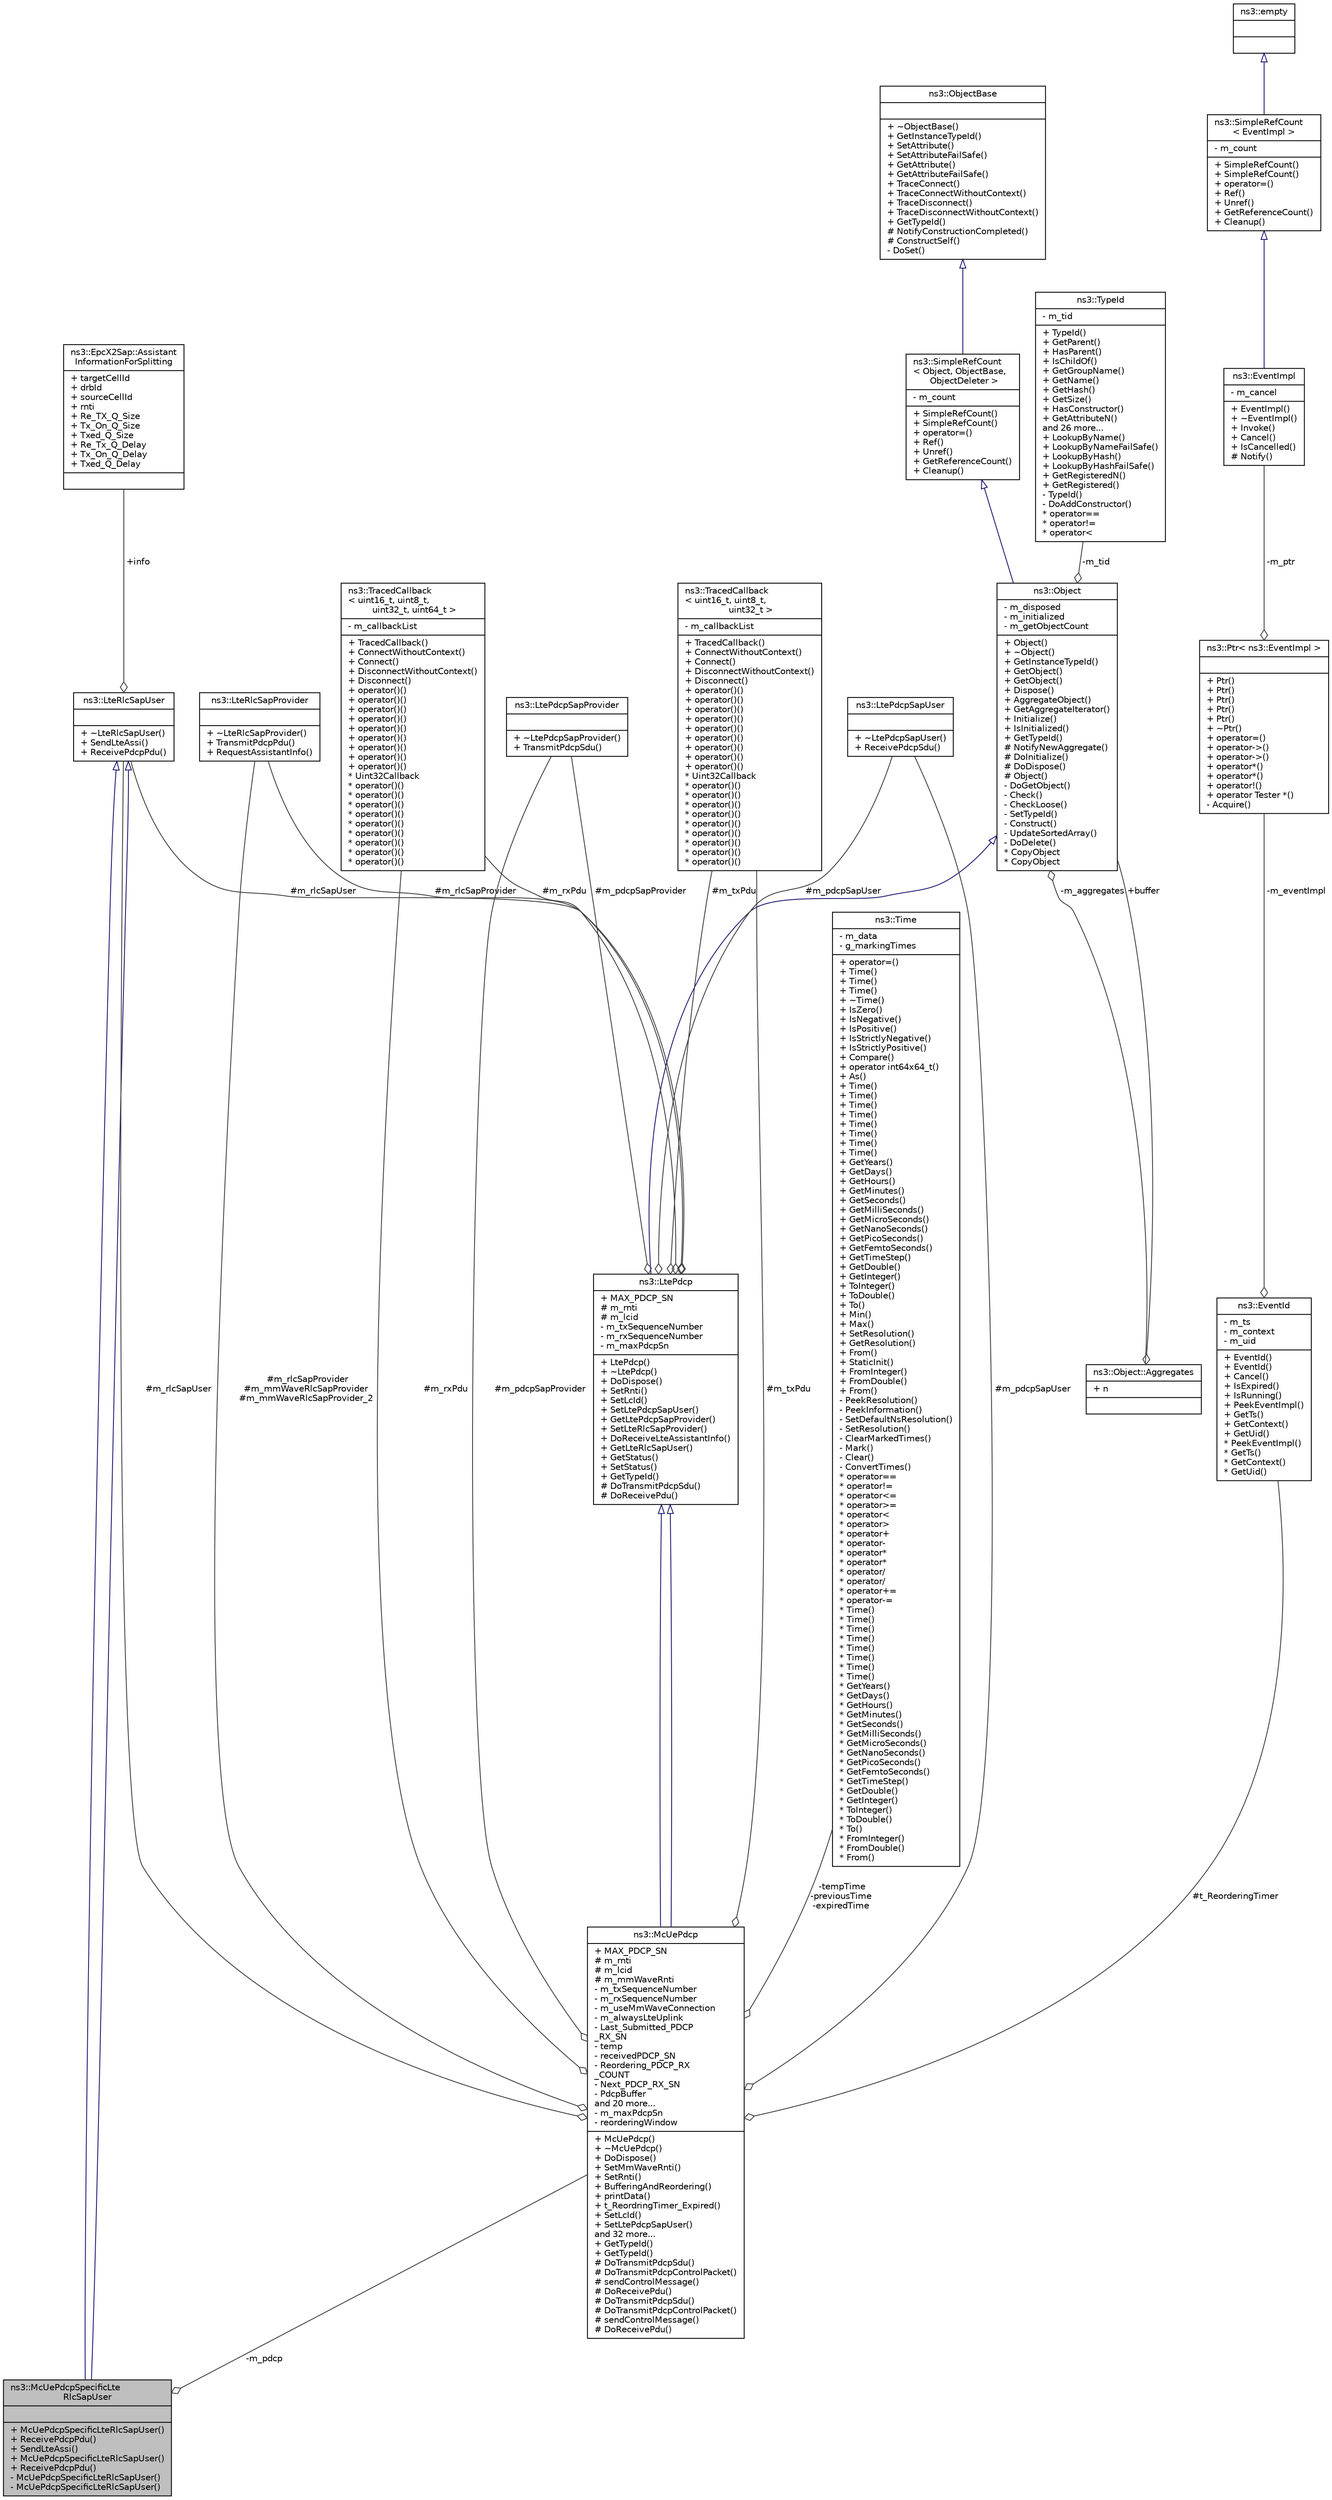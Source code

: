 digraph "ns3::McUePdcpSpecificLteRlcSapUser"
{
  edge [fontname="Helvetica",fontsize="10",labelfontname="Helvetica",labelfontsize="10"];
  node [fontname="Helvetica",fontsize="10",shape=record];
  Node1 [label="{ns3::McUePdcpSpecificLte\lRlcSapUser\n||+ McUePdcpSpecificLteRlcSapUser()\l+ ReceivePdcpPdu()\l+ SendLteAssi()\l+ McUePdcpSpecificLteRlcSapUser()\l+ ReceivePdcpPdu()\l- McUePdcpSpecificLteRlcSapUser()\l- McUePdcpSpecificLteRlcSapUser()\l}",height=0.2,width=0.4,color="black", fillcolor="grey75", style="filled", fontcolor="black"];
  Node2 -> Node1 [dir="back",color="midnightblue",fontsize="10",style="solid",arrowtail="onormal"];
  Node2 [label="{ns3::LteRlcSapUser\n||+ ~LteRlcSapUser()\l+ SendLteAssi()\l+ ReceivePdcpPdu()\l}",height=0.2,width=0.4,color="black", fillcolor="white", style="filled",URL="$d9/d10/classns3_1_1LteRlcSapUser.html"];
  Node3 -> Node2 [color="grey25",fontsize="10",style="solid",label=" +info" ,arrowhead="odiamond"];
  Node3 [label="{ns3::EpcX2Sap::Assistant\lInformationForSplitting\n|+ targetCellId\l+ drbId\l+ sourceCellId\l+ rnti\l+ Re_TX_Q_Size\l+ Tx_On_Q_Size\l+ Txed_Q_Size\l+ Re_Tx_Q_Delay\l+ Tx_On_Q_Delay\l+ Txed_Q_Delay\l|}",height=0.2,width=0.4,color="black", fillcolor="white", style="filled",URL="$db/d2f/structns3_1_1EpcX2Sap_1_1AssistantInformationForSplitting.html"];
  Node2 -> Node1 [dir="back",color="midnightblue",fontsize="10",style="solid",arrowtail="onormal"];
  Node4 -> Node1 [color="grey25",fontsize="10",style="solid",label=" -m_pdcp" ,arrowhead="odiamond"];
  Node4 [label="{ns3::McUePdcp\n|+ MAX_PDCP_SN\l# m_rnti\l# m_lcid\l# m_mmWaveRnti\l- m_txSequenceNumber\l- m_rxSequenceNumber\l- m_useMmWaveConnection\l- m_alwaysLteUplink\l- Last_Submitted_PDCP\l_RX_SN\l- temp\l- receivedPDCP_SN\l- Reordering_PDCP_RX\l_COUNT\l- Next_PDCP_RX_SN\l- PdcpBuffer\land 20 more...\l- m_maxPdcpSn\l- reorderingWindow\l|+ McUePdcp()\l+ ~McUePdcp()\l+ DoDispose()\l+ SetMmWaveRnti()\l+ SetRnti()\l+ BufferingAndReordering()\l+ printData()\l+ t_ReordringTimer_Expired()\l+ SetLcId()\l+ SetLtePdcpSapUser()\land 32 more...\l+ GetTypeId()\l+ GetTypeId()\l# DoTransmitPdcpSdu()\l# DoTransmitPdcpControlPacket()\l# sendControlMessage()\l# DoReceivePdu()\l# DoTransmitPdcpSdu()\l# DoTransmitPdcpControlPacket()\l# sendControlMessage()\l# DoReceivePdu()\l}",height=0.2,width=0.4,color="black", fillcolor="white", style="filled",URL="$d2/d69/classns3_1_1McUePdcp.html"];
  Node5 -> Node4 [dir="back",color="midnightblue",fontsize="10",style="solid",arrowtail="onormal"];
  Node5 [label="{ns3::LtePdcp\n|+ MAX_PDCP_SN\l# m_rnti\l# m_lcid\l- m_txSequenceNumber\l- m_rxSequenceNumber\l- m_maxPdcpSn\l|+ LtePdcp()\l+ ~LtePdcp()\l+ DoDispose()\l+ SetRnti()\l+ SetLcId()\l+ SetLtePdcpSapUser()\l+ GetLtePdcpSapProvider()\l+ SetLteRlcSapProvider()\l+ DoReceiveLteAssistantInfo()\l+ GetLteRlcSapUser()\l+ GetStatus()\l+ SetStatus()\l+ GetTypeId()\l# DoTransmitPdcpSdu()\l# DoReceivePdu()\l}",height=0.2,width=0.4,color="black", fillcolor="white", style="filled",URL="$d6/d88/classns3_1_1LtePdcp.html"];
  Node6 -> Node5 [dir="back",color="midnightblue",fontsize="10",style="solid",arrowtail="onormal"];
  Node6 [label="{ns3::Object\n|- m_disposed\l- m_initialized\l- m_getObjectCount\l|+ Object()\l+ ~Object()\l+ GetInstanceTypeId()\l+ GetObject()\l+ GetObject()\l+ Dispose()\l+ AggregateObject()\l+ GetAggregateIterator()\l+ Initialize()\l+ IsInitialized()\l+ GetTypeId()\l# NotifyNewAggregate()\l# DoInitialize()\l# DoDispose()\l# Object()\l- DoGetObject()\l- Check()\l- CheckLoose()\l- SetTypeId()\l- Construct()\l- UpdateSortedArray()\l- DoDelete()\l* CopyObject\l* CopyObject\l}",height=0.2,width=0.4,color="black", fillcolor="white", style="filled",URL="$d9/d77/classns3_1_1Object.html",tooltip="A base class which provides memory management and object aggregation. "];
  Node7 -> Node6 [dir="back",color="midnightblue",fontsize="10",style="solid",arrowtail="onormal"];
  Node7 [label="{ns3::SimpleRefCount\l\< Object, ObjectBase,\l ObjectDeleter \>\n|- m_count\l|+ SimpleRefCount()\l+ SimpleRefCount()\l+ operator=()\l+ Ref()\l+ Unref()\l+ GetReferenceCount()\l+ Cleanup()\l}",height=0.2,width=0.4,color="black", fillcolor="white", style="filled",URL="$da/da1/classns3_1_1SimpleRefCount.html"];
  Node8 -> Node7 [dir="back",color="midnightblue",fontsize="10",style="solid",arrowtail="onormal"];
  Node8 [label="{ns3::ObjectBase\n||+ ~ObjectBase()\l+ GetInstanceTypeId()\l+ SetAttribute()\l+ SetAttributeFailSafe()\l+ GetAttribute()\l+ GetAttributeFailSafe()\l+ TraceConnect()\l+ TraceConnectWithoutContext()\l+ TraceDisconnect()\l+ TraceDisconnectWithoutContext()\l+ GetTypeId()\l# NotifyConstructionCompleted()\l# ConstructSelf()\l- DoSet()\l}",height=0.2,width=0.4,color="black", fillcolor="white", style="filled",URL="$d2/dac/classns3_1_1ObjectBase.html",tooltip="Anchor the ns-3 type and attribute system. "];
  Node9 -> Node6 [color="grey25",fontsize="10",style="solid",label=" -m_tid" ,arrowhead="odiamond"];
  Node9 [label="{ns3::TypeId\n|- m_tid\l|+ TypeId()\l+ GetParent()\l+ HasParent()\l+ IsChildOf()\l+ GetGroupName()\l+ GetName()\l+ GetHash()\l+ GetSize()\l+ HasConstructor()\l+ GetAttributeN()\land 26 more...\l+ LookupByName()\l+ LookupByNameFailSafe()\l+ LookupByHash()\l+ LookupByHashFailSafe()\l+ GetRegisteredN()\l+ GetRegistered()\l- TypeId()\l- DoAddConstructor()\l* operator==\l* operator!=\l* operator\<\l}",height=0.2,width=0.4,color="black", fillcolor="white", style="filled",URL="$d6/d11/classns3_1_1TypeId.html",tooltip="a unique identifier for an interface. "];
  Node10 -> Node6 [color="grey25",fontsize="10",style="solid",label=" -m_aggregates" ,arrowhead="odiamond"];
  Node10 [label="{ns3::Object::Aggregates\n|+ n\l|}",height=0.2,width=0.4,color="black", fillcolor="white", style="filled",URL="$d5/de9/structns3_1_1Object_1_1Aggregates.html"];
  Node6 -> Node10 [color="grey25",fontsize="10",style="solid",label=" +buffer" ,arrowhead="odiamond"];
  Node11 -> Node5 [color="grey25",fontsize="10",style="solid",label=" #m_rlcSapProvider" ,arrowhead="odiamond"];
  Node11 [label="{ns3::LteRlcSapProvider\n||+ ~LteRlcSapProvider()\l+ TransmitPdcpPdu()\l+ RequestAssistantInfo()\l}",height=0.2,width=0.4,color="black", fillcolor="white", style="filled",URL="$dc/da8/classns3_1_1LteRlcSapProvider.html"];
  Node12 -> Node5 [color="grey25",fontsize="10",style="solid",label=" #m_rxPdu" ,arrowhead="odiamond"];
  Node12 [label="{ns3::TracedCallback\l\< uint16_t, uint8_t,\l uint32_t, uint64_t \>\n|- m_callbackList\l|+ TracedCallback()\l+ ConnectWithoutContext()\l+ Connect()\l+ DisconnectWithoutContext()\l+ Disconnect()\l+ operator()()\l+ operator()()\l+ operator()()\l+ operator()()\l+ operator()()\l+ operator()()\l+ operator()()\l+ operator()()\l+ operator()()\l* Uint32Callback\l* operator()()\l* operator()()\l* operator()()\l* operator()()\l* operator()()\l* operator()()\l* operator()()\l* operator()()\l* operator()()\l}",height=0.2,width=0.4,color="black", fillcolor="white", style="filled",URL="$df/dec/classns3_1_1TracedCallback.html"];
  Node2 -> Node5 [color="grey25",fontsize="10",style="solid",label=" #m_rlcSapUser" ,arrowhead="odiamond"];
  Node13 -> Node5 [color="grey25",fontsize="10",style="solid",label=" #m_pdcpSapProvider" ,arrowhead="odiamond"];
  Node13 [label="{ns3::LtePdcpSapProvider\n||+ ~LtePdcpSapProvider()\l+ TransmitPdcpSdu()\l}",height=0.2,width=0.4,color="black", fillcolor="white", style="filled",URL="$dd/de3/classns3_1_1LtePdcpSapProvider.html"];
  Node14 -> Node5 [color="grey25",fontsize="10",style="solid",label=" #m_txPdu" ,arrowhead="odiamond"];
  Node14 [label="{ns3::TracedCallback\l\< uint16_t, uint8_t,\l uint32_t \>\n|- m_callbackList\l|+ TracedCallback()\l+ ConnectWithoutContext()\l+ Connect()\l+ DisconnectWithoutContext()\l+ Disconnect()\l+ operator()()\l+ operator()()\l+ operator()()\l+ operator()()\l+ operator()()\l+ operator()()\l+ operator()()\l+ operator()()\l+ operator()()\l* Uint32Callback\l* operator()()\l* operator()()\l* operator()()\l* operator()()\l* operator()()\l* operator()()\l* operator()()\l* operator()()\l* operator()()\l}",height=0.2,width=0.4,color="black", fillcolor="white", style="filled",URL="$df/dec/classns3_1_1TracedCallback.html"];
  Node15 -> Node5 [color="grey25",fontsize="10",style="solid",label=" #m_pdcpSapUser" ,arrowhead="odiamond"];
  Node15 [label="{ns3::LtePdcpSapUser\n||+ ~LtePdcpSapUser()\l+ ReceivePdcpSdu()\l}",height=0.2,width=0.4,color="black", fillcolor="white", style="filled",URL="$dd/d1c/classns3_1_1LtePdcpSapUser.html"];
  Node5 -> Node4 [dir="back",color="midnightblue",fontsize="10",style="solid",arrowtail="onormal"];
  Node11 -> Node4 [color="grey25",fontsize="10",style="solid",label=" #m_rlcSapProvider\n#m_mmWaveRlcSapProvider\n#m_mmWaveRlcSapProvider_2" ,arrowhead="odiamond"];
  Node16 -> Node4 [color="grey25",fontsize="10",style="solid",label=" #t_ReorderingTimer" ,arrowhead="odiamond"];
  Node16 [label="{ns3::EventId\n|- m_ts\l- m_context\l- m_uid\l|+ EventId()\l+ EventId()\l+ Cancel()\l+ IsExpired()\l+ IsRunning()\l+ PeekEventImpl()\l+ GetTs()\l+ GetContext()\l+ GetUid()\l* PeekEventImpl()\l* GetTs()\l* GetContext()\l* GetUid()\l}",height=0.2,width=0.4,color="black", fillcolor="white", style="filled",URL="$d1/df8/classns3_1_1EventId.html",tooltip="An identifier for simulation events. "];
  Node17 -> Node16 [color="grey25",fontsize="10",style="solid",label=" -m_eventImpl" ,arrowhead="odiamond"];
  Node17 [label="{ns3::Ptr\< ns3::EventImpl \>\n||+ Ptr()\l+ Ptr()\l+ Ptr()\l+ Ptr()\l+ Ptr()\l+ ~Ptr()\l+ operator=()\l+ operator-\>()\l+ operator-\>()\l+ operator*()\l+ operator*()\l+ operator!()\l+ operator Tester *()\l- Acquire()\l}",height=0.2,width=0.4,color="black", fillcolor="white", style="filled",URL="$dc/d90/classns3_1_1Ptr.html"];
  Node18 -> Node17 [color="grey25",fontsize="10",style="solid",label=" -m_ptr" ,arrowhead="odiamond"];
  Node18 [label="{ns3::EventImpl\n|- m_cancel\l|+ EventImpl()\l+ ~EventImpl()\l+ Invoke()\l+ Cancel()\l+ IsCancelled()\l# Notify()\l}",height=0.2,width=0.4,color="black", fillcolor="white", style="filled",URL="$da/def/classns3_1_1EventImpl.html",tooltip="A simulation event. "];
  Node19 -> Node18 [dir="back",color="midnightblue",fontsize="10",style="solid",arrowtail="onormal"];
  Node19 [label="{ns3::SimpleRefCount\l\< EventImpl \>\n|- m_count\l|+ SimpleRefCount()\l+ SimpleRefCount()\l+ operator=()\l+ Ref()\l+ Unref()\l+ GetReferenceCount()\l+ Cleanup()\l}",height=0.2,width=0.4,color="black", fillcolor="white", style="filled",URL="$da/da1/classns3_1_1SimpleRefCount.html"];
  Node20 -> Node19 [dir="back",color="midnightblue",fontsize="10",style="solid",arrowtail="onormal"];
  Node20 [label="{ns3::empty\n||}",height=0.2,width=0.4,color="black", fillcolor="white", style="filled",URL="$d9/d6a/classns3_1_1empty.html",tooltip="make Callback use a separate empty type "];
  Node21 -> Node4 [color="grey25",fontsize="10",style="solid",label=" -tempTime\n-previousTime\n-expiredTime" ,arrowhead="odiamond"];
  Node21 [label="{ns3::Time\n|- m_data\l- g_markingTimes\l|+ operator=()\l+ Time()\l+ Time()\l+ Time()\l+ ~Time()\l+ IsZero()\l+ IsNegative()\l+ IsPositive()\l+ IsStrictlyNegative()\l+ IsStrictlyPositive()\l+ Compare()\l+ operator int64x64_t()\l+ As()\l+ Time()\l+ Time()\l+ Time()\l+ Time()\l+ Time()\l+ Time()\l+ Time()\l+ Time()\l+ GetYears()\l+ GetDays()\l+ GetHours()\l+ GetMinutes()\l+ GetSeconds()\l+ GetMilliSeconds()\l+ GetMicroSeconds()\l+ GetNanoSeconds()\l+ GetPicoSeconds()\l+ GetFemtoSeconds()\l+ GetTimeStep()\l+ GetDouble()\l+ GetInteger()\l+ ToInteger()\l+ ToDouble()\l+ To()\l+ Min()\l+ Max()\l+ SetResolution()\l+ GetResolution()\l+ From()\l+ StaticInit()\l+ FromInteger()\l+ FromDouble()\l+ From()\l- PeekResolution()\l- PeekInformation()\l- SetDefaultNsResolution()\l- SetResolution()\l- ClearMarkedTimes()\l- Mark()\l- Clear()\l- ConvertTimes()\l* operator==\l* operator!=\l* operator\<=\l* operator\>=\l* operator\<\l* operator\>\l* operator+\l* operator-\l* operator*\l* operator*\l* operator/\l* operator/\l* operator+=\l* operator-=\l* Time()\l* Time()\l* Time()\l* Time()\l* Time()\l* Time()\l* Time()\l* Time()\l* GetYears()\l* GetDays()\l* GetHours()\l* GetMinutes()\l* GetSeconds()\l* GetMilliSeconds()\l* GetMicroSeconds()\l* GetNanoSeconds()\l* GetPicoSeconds()\l* GetFemtoSeconds()\l* GetTimeStep()\l* GetDouble()\l* GetInteger()\l* ToInteger()\l* ToDouble()\l* To()\l* FromInteger()\l* FromDouble()\l* From()\l}",height=0.2,width=0.4,color="black", fillcolor="white", style="filled",URL="$dc/d04/classns3_1_1Time.html",tooltip="Simulation virtual time values and global simulation resolution. "];
  Node12 -> Node4 [color="grey25",fontsize="10",style="solid",label=" #m_rxPdu" ,arrowhead="odiamond"];
  Node2 -> Node4 [color="grey25",fontsize="10",style="solid",label=" #m_rlcSapUser" ,arrowhead="odiamond"];
  Node13 -> Node4 [color="grey25",fontsize="10",style="solid",label=" #m_pdcpSapProvider" ,arrowhead="odiamond"];
  Node14 -> Node4 [color="grey25",fontsize="10",style="solid",label=" #m_txPdu" ,arrowhead="odiamond"];
  Node15 -> Node4 [color="grey25",fontsize="10",style="solid",label=" #m_pdcpSapUser" ,arrowhead="odiamond"];
}
